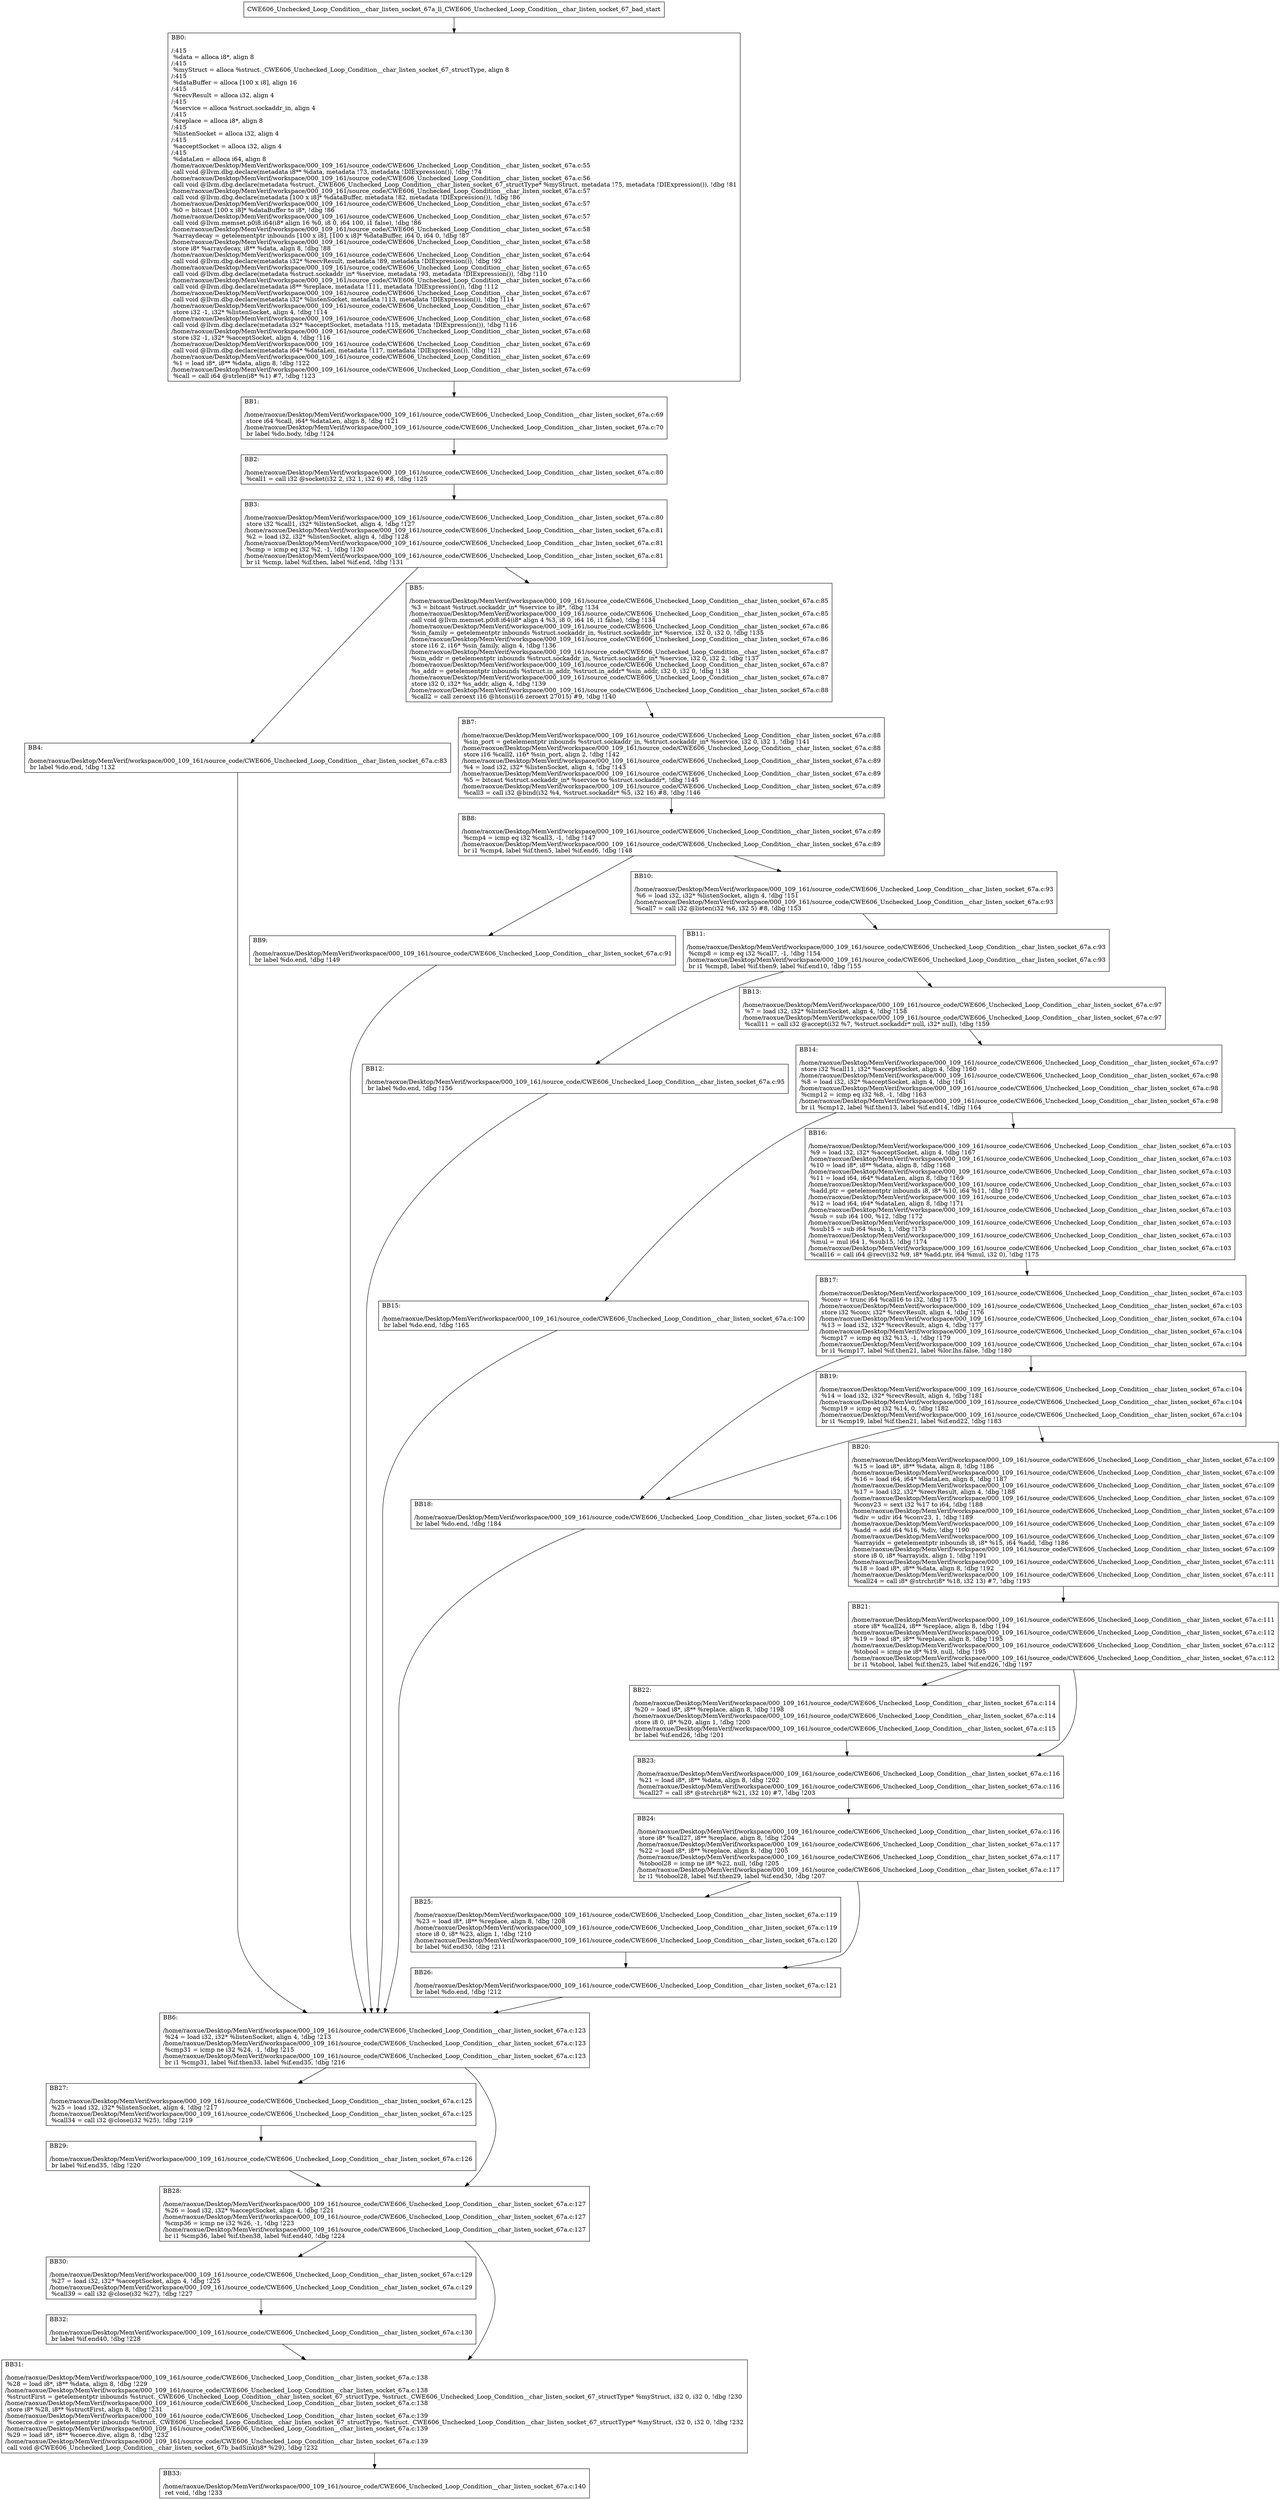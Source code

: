 digraph "CFG for'CWE606_Unchecked_Loop_Condition__char_listen_socket_67a_ll_CWE606_Unchecked_Loop_Condition__char_listen_socket_67_bad' function" {
	BBCWE606_Unchecked_Loop_Condition__char_listen_socket_67a_ll_CWE606_Unchecked_Loop_Condition__char_listen_socket_67_bad_start[shape=record,label="{CWE606_Unchecked_Loop_Condition__char_listen_socket_67a_ll_CWE606_Unchecked_Loop_Condition__char_listen_socket_67_bad_start}"];
	BBCWE606_Unchecked_Loop_Condition__char_listen_socket_67a_ll_CWE606_Unchecked_Loop_Condition__char_listen_socket_67_bad_start-> CWE606_Unchecked_Loop_Condition__char_listen_socket_67a_ll_CWE606_Unchecked_Loop_Condition__char_listen_socket_67_badBB0;
	CWE606_Unchecked_Loop_Condition__char_listen_socket_67a_ll_CWE606_Unchecked_Loop_Condition__char_listen_socket_67_badBB0 [shape=record, label="{BB0:\l\l/:415\l
  %data = alloca i8*, align 8\l
/:415\l
  %myStruct = alloca %struct._CWE606_Unchecked_Loop_Condition__char_listen_socket_67_structType, align 8\l
/:415\l
  %dataBuffer = alloca [100 x i8], align 16\l
/:415\l
  %recvResult = alloca i32, align 4\l
/:415\l
  %service = alloca %struct.sockaddr_in, align 4\l
/:415\l
  %replace = alloca i8*, align 8\l
/:415\l
  %listenSocket = alloca i32, align 4\l
/:415\l
  %acceptSocket = alloca i32, align 4\l
/:415\l
  %dataLen = alloca i64, align 8\l
/home/raoxue/Desktop/MemVerif/workspace/000_109_161/source_code/CWE606_Unchecked_Loop_Condition__char_listen_socket_67a.c:55\l
  call void @llvm.dbg.declare(metadata i8** %data, metadata !73, metadata !DIExpression()), !dbg !74\l
/home/raoxue/Desktop/MemVerif/workspace/000_109_161/source_code/CWE606_Unchecked_Loop_Condition__char_listen_socket_67a.c:56\l
  call void @llvm.dbg.declare(metadata %struct._CWE606_Unchecked_Loop_Condition__char_listen_socket_67_structType* %myStruct, metadata !75, metadata !DIExpression()), !dbg !81\l
/home/raoxue/Desktop/MemVerif/workspace/000_109_161/source_code/CWE606_Unchecked_Loop_Condition__char_listen_socket_67a.c:57\l
  call void @llvm.dbg.declare(metadata [100 x i8]* %dataBuffer, metadata !82, metadata !DIExpression()), !dbg !86\l
/home/raoxue/Desktop/MemVerif/workspace/000_109_161/source_code/CWE606_Unchecked_Loop_Condition__char_listen_socket_67a.c:57\l
  %0 = bitcast [100 x i8]* %dataBuffer to i8*, !dbg !86\l
/home/raoxue/Desktop/MemVerif/workspace/000_109_161/source_code/CWE606_Unchecked_Loop_Condition__char_listen_socket_67a.c:57\l
  call void @llvm.memset.p0i8.i64(i8* align 16 %0, i8 0, i64 100, i1 false), !dbg !86\l
/home/raoxue/Desktop/MemVerif/workspace/000_109_161/source_code/CWE606_Unchecked_Loop_Condition__char_listen_socket_67a.c:58\l
  %arraydecay = getelementptr inbounds [100 x i8], [100 x i8]* %dataBuffer, i64 0, i64 0, !dbg !87\l
/home/raoxue/Desktop/MemVerif/workspace/000_109_161/source_code/CWE606_Unchecked_Loop_Condition__char_listen_socket_67a.c:58\l
  store i8* %arraydecay, i8** %data, align 8, !dbg !88\l
/home/raoxue/Desktop/MemVerif/workspace/000_109_161/source_code/CWE606_Unchecked_Loop_Condition__char_listen_socket_67a.c:64\l
  call void @llvm.dbg.declare(metadata i32* %recvResult, metadata !89, metadata !DIExpression()), !dbg !92\l
/home/raoxue/Desktop/MemVerif/workspace/000_109_161/source_code/CWE606_Unchecked_Loop_Condition__char_listen_socket_67a.c:65\l
  call void @llvm.dbg.declare(metadata %struct.sockaddr_in* %service, metadata !93, metadata !DIExpression()), !dbg !110\l
/home/raoxue/Desktop/MemVerif/workspace/000_109_161/source_code/CWE606_Unchecked_Loop_Condition__char_listen_socket_67a.c:66\l
  call void @llvm.dbg.declare(metadata i8** %replace, metadata !111, metadata !DIExpression()), !dbg !112\l
/home/raoxue/Desktop/MemVerif/workspace/000_109_161/source_code/CWE606_Unchecked_Loop_Condition__char_listen_socket_67a.c:67\l
  call void @llvm.dbg.declare(metadata i32* %listenSocket, metadata !113, metadata !DIExpression()), !dbg !114\l
/home/raoxue/Desktop/MemVerif/workspace/000_109_161/source_code/CWE606_Unchecked_Loop_Condition__char_listen_socket_67a.c:67\l
  store i32 -1, i32* %listenSocket, align 4, !dbg !114\l
/home/raoxue/Desktop/MemVerif/workspace/000_109_161/source_code/CWE606_Unchecked_Loop_Condition__char_listen_socket_67a.c:68\l
  call void @llvm.dbg.declare(metadata i32* %acceptSocket, metadata !115, metadata !DIExpression()), !dbg !116\l
/home/raoxue/Desktop/MemVerif/workspace/000_109_161/source_code/CWE606_Unchecked_Loop_Condition__char_listen_socket_67a.c:68\l
  store i32 -1, i32* %acceptSocket, align 4, !dbg !116\l
/home/raoxue/Desktop/MemVerif/workspace/000_109_161/source_code/CWE606_Unchecked_Loop_Condition__char_listen_socket_67a.c:69\l
  call void @llvm.dbg.declare(metadata i64* %dataLen, metadata !117, metadata !DIExpression()), !dbg !121\l
/home/raoxue/Desktop/MemVerif/workspace/000_109_161/source_code/CWE606_Unchecked_Loop_Condition__char_listen_socket_67a.c:69\l
  %1 = load i8*, i8** %data, align 8, !dbg !122\l
/home/raoxue/Desktop/MemVerif/workspace/000_109_161/source_code/CWE606_Unchecked_Loop_Condition__char_listen_socket_67a.c:69\l
  %call = call i64 @strlen(i8* %1) #7, !dbg !123\l
}"];
	CWE606_Unchecked_Loop_Condition__char_listen_socket_67a_ll_CWE606_Unchecked_Loop_Condition__char_listen_socket_67_badBB0-> CWE606_Unchecked_Loop_Condition__char_listen_socket_67a_ll_CWE606_Unchecked_Loop_Condition__char_listen_socket_67_badBB1;
	CWE606_Unchecked_Loop_Condition__char_listen_socket_67a_ll_CWE606_Unchecked_Loop_Condition__char_listen_socket_67_badBB1 [shape=record, label="{BB1:\l\l/home/raoxue/Desktop/MemVerif/workspace/000_109_161/source_code/CWE606_Unchecked_Loop_Condition__char_listen_socket_67a.c:69\l
  store i64 %call, i64* %dataLen, align 8, !dbg !121\l
/home/raoxue/Desktop/MemVerif/workspace/000_109_161/source_code/CWE606_Unchecked_Loop_Condition__char_listen_socket_67a.c:70\l
  br label %do.body, !dbg !124\l
}"];
	CWE606_Unchecked_Loop_Condition__char_listen_socket_67a_ll_CWE606_Unchecked_Loop_Condition__char_listen_socket_67_badBB1-> CWE606_Unchecked_Loop_Condition__char_listen_socket_67a_ll_CWE606_Unchecked_Loop_Condition__char_listen_socket_67_badBB2;
	CWE606_Unchecked_Loop_Condition__char_listen_socket_67a_ll_CWE606_Unchecked_Loop_Condition__char_listen_socket_67_badBB2 [shape=record, label="{BB2:\l\l/home/raoxue/Desktop/MemVerif/workspace/000_109_161/source_code/CWE606_Unchecked_Loop_Condition__char_listen_socket_67a.c:80\l
  %call1 = call i32 @socket(i32 2, i32 1, i32 6) #8, !dbg !125\l
}"];
	CWE606_Unchecked_Loop_Condition__char_listen_socket_67a_ll_CWE606_Unchecked_Loop_Condition__char_listen_socket_67_badBB2-> CWE606_Unchecked_Loop_Condition__char_listen_socket_67a_ll_CWE606_Unchecked_Loop_Condition__char_listen_socket_67_badBB3;
	CWE606_Unchecked_Loop_Condition__char_listen_socket_67a_ll_CWE606_Unchecked_Loop_Condition__char_listen_socket_67_badBB3 [shape=record, label="{BB3:\l\l/home/raoxue/Desktop/MemVerif/workspace/000_109_161/source_code/CWE606_Unchecked_Loop_Condition__char_listen_socket_67a.c:80\l
  store i32 %call1, i32* %listenSocket, align 4, !dbg !127\l
/home/raoxue/Desktop/MemVerif/workspace/000_109_161/source_code/CWE606_Unchecked_Loop_Condition__char_listen_socket_67a.c:81\l
  %2 = load i32, i32* %listenSocket, align 4, !dbg !128\l
/home/raoxue/Desktop/MemVerif/workspace/000_109_161/source_code/CWE606_Unchecked_Loop_Condition__char_listen_socket_67a.c:81\l
  %cmp = icmp eq i32 %2, -1, !dbg !130\l
/home/raoxue/Desktop/MemVerif/workspace/000_109_161/source_code/CWE606_Unchecked_Loop_Condition__char_listen_socket_67a.c:81\l
  br i1 %cmp, label %if.then, label %if.end, !dbg !131\l
}"];
	CWE606_Unchecked_Loop_Condition__char_listen_socket_67a_ll_CWE606_Unchecked_Loop_Condition__char_listen_socket_67_badBB3-> CWE606_Unchecked_Loop_Condition__char_listen_socket_67a_ll_CWE606_Unchecked_Loop_Condition__char_listen_socket_67_badBB4;
	CWE606_Unchecked_Loop_Condition__char_listen_socket_67a_ll_CWE606_Unchecked_Loop_Condition__char_listen_socket_67_badBB3-> CWE606_Unchecked_Loop_Condition__char_listen_socket_67a_ll_CWE606_Unchecked_Loop_Condition__char_listen_socket_67_badBB5;
	CWE606_Unchecked_Loop_Condition__char_listen_socket_67a_ll_CWE606_Unchecked_Loop_Condition__char_listen_socket_67_badBB4 [shape=record, label="{BB4:\l\l/home/raoxue/Desktop/MemVerif/workspace/000_109_161/source_code/CWE606_Unchecked_Loop_Condition__char_listen_socket_67a.c:83\l
  br label %do.end, !dbg !132\l
}"];
	CWE606_Unchecked_Loop_Condition__char_listen_socket_67a_ll_CWE606_Unchecked_Loop_Condition__char_listen_socket_67_badBB4-> CWE606_Unchecked_Loop_Condition__char_listen_socket_67a_ll_CWE606_Unchecked_Loop_Condition__char_listen_socket_67_badBB6;
	CWE606_Unchecked_Loop_Condition__char_listen_socket_67a_ll_CWE606_Unchecked_Loop_Condition__char_listen_socket_67_badBB5 [shape=record, label="{BB5:\l\l/home/raoxue/Desktop/MemVerif/workspace/000_109_161/source_code/CWE606_Unchecked_Loop_Condition__char_listen_socket_67a.c:85\l
  %3 = bitcast %struct.sockaddr_in* %service to i8*, !dbg !134\l
/home/raoxue/Desktop/MemVerif/workspace/000_109_161/source_code/CWE606_Unchecked_Loop_Condition__char_listen_socket_67a.c:85\l
  call void @llvm.memset.p0i8.i64(i8* align 4 %3, i8 0, i64 16, i1 false), !dbg !134\l
/home/raoxue/Desktop/MemVerif/workspace/000_109_161/source_code/CWE606_Unchecked_Loop_Condition__char_listen_socket_67a.c:86\l
  %sin_family = getelementptr inbounds %struct.sockaddr_in, %struct.sockaddr_in* %service, i32 0, i32 0, !dbg !135\l
/home/raoxue/Desktop/MemVerif/workspace/000_109_161/source_code/CWE606_Unchecked_Loop_Condition__char_listen_socket_67a.c:86\l
  store i16 2, i16* %sin_family, align 4, !dbg !136\l
/home/raoxue/Desktop/MemVerif/workspace/000_109_161/source_code/CWE606_Unchecked_Loop_Condition__char_listen_socket_67a.c:87\l
  %sin_addr = getelementptr inbounds %struct.sockaddr_in, %struct.sockaddr_in* %service, i32 0, i32 2, !dbg !137\l
/home/raoxue/Desktop/MemVerif/workspace/000_109_161/source_code/CWE606_Unchecked_Loop_Condition__char_listen_socket_67a.c:87\l
  %s_addr = getelementptr inbounds %struct.in_addr, %struct.in_addr* %sin_addr, i32 0, i32 0, !dbg !138\l
/home/raoxue/Desktop/MemVerif/workspace/000_109_161/source_code/CWE606_Unchecked_Loop_Condition__char_listen_socket_67a.c:87\l
  store i32 0, i32* %s_addr, align 4, !dbg !139\l
/home/raoxue/Desktop/MemVerif/workspace/000_109_161/source_code/CWE606_Unchecked_Loop_Condition__char_listen_socket_67a.c:88\l
  %call2 = call zeroext i16 @htons(i16 zeroext 27015) #9, !dbg !140\l
}"];
	CWE606_Unchecked_Loop_Condition__char_listen_socket_67a_ll_CWE606_Unchecked_Loop_Condition__char_listen_socket_67_badBB5-> CWE606_Unchecked_Loop_Condition__char_listen_socket_67a_ll_CWE606_Unchecked_Loop_Condition__char_listen_socket_67_badBB7;
	CWE606_Unchecked_Loop_Condition__char_listen_socket_67a_ll_CWE606_Unchecked_Loop_Condition__char_listen_socket_67_badBB7 [shape=record, label="{BB7:\l\l/home/raoxue/Desktop/MemVerif/workspace/000_109_161/source_code/CWE606_Unchecked_Loop_Condition__char_listen_socket_67a.c:88\l
  %sin_port = getelementptr inbounds %struct.sockaddr_in, %struct.sockaddr_in* %service, i32 0, i32 1, !dbg !141\l
/home/raoxue/Desktop/MemVerif/workspace/000_109_161/source_code/CWE606_Unchecked_Loop_Condition__char_listen_socket_67a.c:88\l
  store i16 %call2, i16* %sin_port, align 2, !dbg !142\l
/home/raoxue/Desktop/MemVerif/workspace/000_109_161/source_code/CWE606_Unchecked_Loop_Condition__char_listen_socket_67a.c:89\l
  %4 = load i32, i32* %listenSocket, align 4, !dbg !143\l
/home/raoxue/Desktop/MemVerif/workspace/000_109_161/source_code/CWE606_Unchecked_Loop_Condition__char_listen_socket_67a.c:89\l
  %5 = bitcast %struct.sockaddr_in* %service to %struct.sockaddr*, !dbg !145\l
/home/raoxue/Desktop/MemVerif/workspace/000_109_161/source_code/CWE606_Unchecked_Loop_Condition__char_listen_socket_67a.c:89\l
  %call3 = call i32 @bind(i32 %4, %struct.sockaddr* %5, i32 16) #8, !dbg !146\l
}"];
	CWE606_Unchecked_Loop_Condition__char_listen_socket_67a_ll_CWE606_Unchecked_Loop_Condition__char_listen_socket_67_badBB7-> CWE606_Unchecked_Loop_Condition__char_listen_socket_67a_ll_CWE606_Unchecked_Loop_Condition__char_listen_socket_67_badBB8;
	CWE606_Unchecked_Loop_Condition__char_listen_socket_67a_ll_CWE606_Unchecked_Loop_Condition__char_listen_socket_67_badBB8 [shape=record, label="{BB8:\l\l/home/raoxue/Desktop/MemVerif/workspace/000_109_161/source_code/CWE606_Unchecked_Loop_Condition__char_listen_socket_67a.c:89\l
  %cmp4 = icmp eq i32 %call3, -1, !dbg !147\l
/home/raoxue/Desktop/MemVerif/workspace/000_109_161/source_code/CWE606_Unchecked_Loop_Condition__char_listen_socket_67a.c:89\l
  br i1 %cmp4, label %if.then5, label %if.end6, !dbg !148\l
}"];
	CWE606_Unchecked_Loop_Condition__char_listen_socket_67a_ll_CWE606_Unchecked_Loop_Condition__char_listen_socket_67_badBB8-> CWE606_Unchecked_Loop_Condition__char_listen_socket_67a_ll_CWE606_Unchecked_Loop_Condition__char_listen_socket_67_badBB9;
	CWE606_Unchecked_Loop_Condition__char_listen_socket_67a_ll_CWE606_Unchecked_Loop_Condition__char_listen_socket_67_badBB8-> CWE606_Unchecked_Loop_Condition__char_listen_socket_67a_ll_CWE606_Unchecked_Loop_Condition__char_listen_socket_67_badBB10;
	CWE606_Unchecked_Loop_Condition__char_listen_socket_67a_ll_CWE606_Unchecked_Loop_Condition__char_listen_socket_67_badBB9 [shape=record, label="{BB9:\l\l/home/raoxue/Desktop/MemVerif/workspace/000_109_161/source_code/CWE606_Unchecked_Loop_Condition__char_listen_socket_67a.c:91\l
  br label %do.end, !dbg !149\l
}"];
	CWE606_Unchecked_Loop_Condition__char_listen_socket_67a_ll_CWE606_Unchecked_Loop_Condition__char_listen_socket_67_badBB9-> CWE606_Unchecked_Loop_Condition__char_listen_socket_67a_ll_CWE606_Unchecked_Loop_Condition__char_listen_socket_67_badBB6;
	CWE606_Unchecked_Loop_Condition__char_listen_socket_67a_ll_CWE606_Unchecked_Loop_Condition__char_listen_socket_67_badBB10 [shape=record, label="{BB10:\l\l/home/raoxue/Desktop/MemVerif/workspace/000_109_161/source_code/CWE606_Unchecked_Loop_Condition__char_listen_socket_67a.c:93\l
  %6 = load i32, i32* %listenSocket, align 4, !dbg !151\l
/home/raoxue/Desktop/MemVerif/workspace/000_109_161/source_code/CWE606_Unchecked_Loop_Condition__char_listen_socket_67a.c:93\l
  %call7 = call i32 @listen(i32 %6, i32 5) #8, !dbg !153\l
}"];
	CWE606_Unchecked_Loop_Condition__char_listen_socket_67a_ll_CWE606_Unchecked_Loop_Condition__char_listen_socket_67_badBB10-> CWE606_Unchecked_Loop_Condition__char_listen_socket_67a_ll_CWE606_Unchecked_Loop_Condition__char_listen_socket_67_badBB11;
	CWE606_Unchecked_Loop_Condition__char_listen_socket_67a_ll_CWE606_Unchecked_Loop_Condition__char_listen_socket_67_badBB11 [shape=record, label="{BB11:\l\l/home/raoxue/Desktop/MemVerif/workspace/000_109_161/source_code/CWE606_Unchecked_Loop_Condition__char_listen_socket_67a.c:93\l
  %cmp8 = icmp eq i32 %call7, -1, !dbg !154\l
/home/raoxue/Desktop/MemVerif/workspace/000_109_161/source_code/CWE606_Unchecked_Loop_Condition__char_listen_socket_67a.c:93\l
  br i1 %cmp8, label %if.then9, label %if.end10, !dbg !155\l
}"];
	CWE606_Unchecked_Loop_Condition__char_listen_socket_67a_ll_CWE606_Unchecked_Loop_Condition__char_listen_socket_67_badBB11-> CWE606_Unchecked_Loop_Condition__char_listen_socket_67a_ll_CWE606_Unchecked_Loop_Condition__char_listen_socket_67_badBB12;
	CWE606_Unchecked_Loop_Condition__char_listen_socket_67a_ll_CWE606_Unchecked_Loop_Condition__char_listen_socket_67_badBB11-> CWE606_Unchecked_Loop_Condition__char_listen_socket_67a_ll_CWE606_Unchecked_Loop_Condition__char_listen_socket_67_badBB13;
	CWE606_Unchecked_Loop_Condition__char_listen_socket_67a_ll_CWE606_Unchecked_Loop_Condition__char_listen_socket_67_badBB12 [shape=record, label="{BB12:\l\l/home/raoxue/Desktop/MemVerif/workspace/000_109_161/source_code/CWE606_Unchecked_Loop_Condition__char_listen_socket_67a.c:95\l
  br label %do.end, !dbg !156\l
}"];
	CWE606_Unchecked_Loop_Condition__char_listen_socket_67a_ll_CWE606_Unchecked_Loop_Condition__char_listen_socket_67_badBB12-> CWE606_Unchecked_Loop_Condition__char_listen_socket_67a_ll_CWE606_Unchecked_Loop_Condition__char_listen_socket_67_badBB6;
	CWE606_Unchecked_Loop_Condition__char_listen_socket_67a_ll_CWE606_Unchecked_Loop_Condition__char_listen_socket_67_badBB13 [shape=record, label="{BB13:\l\l/home/raoxue/Desktop/MemVerif/workspace/000_109_161/source_code/CWE606_Unchecked_Loop_Condition__char_listen_socket_67a.c:97\l
  %7 = load i32, i32* %listenSocket, align 4, !dbg !158\l
/home/raoxue/Desktop/MemVerif/workspace/000_109_161/source_code/CWE606_Unchecked_Loop_Condition__char_listen_socket_67a.c:97\l
  %call11 = call i32 @accept(i32 %7, %struct.sockaddr* null, i32* null), !dbg !159\l
}"];
	CWE606_Unchecked_Loop_Condition__char_listen_socket_67a_ll_CWE606_Unchecked_Loop_Condition__char_listen_socket_67_badBB13-> CWE606_Unchecked_Loop_Condition__char_listen_socket_67a_ll_CWE606_Unchecked_Loop_Condition__char_listen_socket_67_badBB14;
	CWE606_Unchecked_Loop_Condition__char_listen_socket_67a_ll_CWE606_Unchecked_Loop_Condition__char_listen_socket_67_badBB14 [shape=record, label="{BB14:\l\l/home/raoxue/Desktop/MemVerif/workspace/000_109_161/source_code/CWE606_Unchecked_Loop_Condition__char_listen_socket_67a.c:97\l
  store i32 %call11, i32* %acceptSocket, align 4, !dbg !160\l
/home/raoxue/Desktop/MemVerif/workspace/000_109_161/source_code/CWE606_Unchecked_Loop_Condition__char_listen_socket_67a.c:98\l
  %8 = load i32, i32* %acceptSocket, align 4, !dbg !161\l
/home/raoxue/Desktop/MemVerif/workspace/000_109_161/source_code/CWE606_Unchecked_Loop_Condition__char_listen_socket_67a.c:98\l
  %cmp12 = icmp eq i32 %8, -1, !dbg !163\l
/home/raoxue/Desktop/MemVerif/workspace/000_109_161/source_code/CWE606_Unchecked_Loop_Condition__char_listen_socket_67a.c:98\l
  br i1 %cmp12, label %if.then13, label %if.end14, !dbg !164\l
}"];
	CWE606_Unchecked_Loop_Condition__char_listen_socket_67a_ll_CWE606_Unchecked_Loop_Condition__char_listen_socket_67_badBB14-> CWE606_Unchecked_Loop_Condition__char_listen_socket_67a_ll_CWE606_Unchecked_Loop_Condition__char_listen_socket_67_badBB15;
	CWE606_Unchecked_Loop_Condition__char_listen_socket_67a_ll_CWE606_Unchecked_Loop_Condition__char_listen_socket_67_badBB14-> CWE606_Unchecked_Loop_Condition__char_listen_socket_67a_ll_CWE606_Unchecked_Loop_Condition__char_listen_socket_67_badBB16;
	CWE606_Unchecked_Loop_Condition__char_listen_socket_67a_ll_CWE606_Unchecked_Loop_Condition__char_listen_socket_67_badBB15 [shape=record, label="{BB15:\l\l/home/raoxue/Desktop/MemVerif/workspace/000_109_161/source_code/CWE606_Unchecked_Loop_Condition__char_listen_socket_67a.c:100\l
  br label %do.end, !dbg !165\l
}"];
	CWE606_Unchecked_Loop_Condition__char_listen_socket_67a_ll_CWE606_Unchecked_Loop_Condition__char_listen_socket_67_badBB15-> CWE606_Unchecked_Loop_Condition__char_listen_socket_67a_ll_CWE606_Unchecked_Loop_Condition__char_listen_socket_67_badBB6;
	CWE606_Unchecked_Loop_Condition__char_listen_socket_67a_ll_CWE606_Unchecked_Loop_Condition__char_listen_socket_67_badBB16 [shape=record, label="{BB16:\l\l/home/raoxue/Desktop/MemVerif/workspace/000_109_161/source_code/CWE606_Unchecked_Loop_Condition__char_listen_socket_67a.c:103\l
  %9 = load i32, i32* %acceptSocket, align 4, !dbg !167\l
/home/raoxue/Desktop/MemVerif/workspace/000_109_161/source_code/CWE606_Unchecked_Loop_Condition__char_listen_socket_67a.c:103\l
  %10 = load i8*, i8** %data, align 8, !dbg !168\l
/home/raoxue/Desktop/MemVerif/workspace/000_109_161/source_code/CWE606_Unchecked_Loop_Condition__char_listen_socket_67a.c:103\l
  %11 = load i64, i64* %dataLen, align 8, !dbg !169\l
/home/raoxue/Desktop/MemVerif/workspace/000_109_161/source_code/CWE606_Unchecked_Loop_Condition__char_listen_socket_67a.c:103\l
  %add.ptr = getelementptr inbounds i8, i8* %10, i64 %11, !dbg !170\l
/home/raoxue/Desktop/MemVerif/workspace/000_109_161/source_code/CWE606_Unchecked_Loop_Condition__char_listen_socket_67a.c:103\l
  %12 = load i64, i64* %dataLen, align 8, !dbg !171\l
/home/raoxue/Desktop/MemVerif/workspace/000_109_161/source_code/CWE606_Unchecked_Loop_Condition__char_listen_socket_67a.c:103\l
  %sub = sub i64 100, %12, !dbg !172\l
/home/raoxue/Desktop/MemVerif/workspace/000_109_161/source_code/CWE606_Unchecked_Loop_Condition__char_listen_socket_67a.c:103\l
  %sub15 = sub i64 %sub, 1, !dbg !173\l
/home/raoxue/Desktop/MemVerif/workspace/000_109_161/source_code/CWE606_Unchecked_Loop_Condition__char_listen_socket_67a.c:103\l
  %mul = mul i64 1, %sub15, !dbg !174\l
/home/raoxue/Desktop/MemVerif/workspace/000_109_161/source_code/CWE606_Unchecked_Loop_Condition__char_listen_socket_67a.c:103\l
  %call16 = call i64 @recv(i32 %9, i8* %add.ptr, i64 %mul, i32 0), !dbg !175\l
}"];
	CWE606_Unchecked_Loop_Condition__char_listen_socket_67a_ll_CWE606_Unchecked_Loop_Condition__char_listen_socket_67_badBB16-> CWE606_Unchecked_Loop_Condition__char_listen_socket_67a_ll_CWE606_Unchecked_Loop_Condition__char_listen_socket_67_badBB17;
	CWE606_Unchecked_Loop_Condition__char_listen_socket_67a_ll_CWE606_Unchecked_Loop_Condition__char_listen_socket_67_badBB17 [shape=record, label="{BB17:\l\l/home/raoxue/Desktop/MemVerif/workspace/000_109_161/source_code/CWE606_Unchecked_Loop_Condition__char_listen_socket_67a.c:103\l
  %conv = trunc i64 %call16 to i32, !dbg !175\l
/home/raoxue/Desktop/MemVerif/workspace/000_109_161/source_code/CWE606_Unchecked_Loop_Condition__char_listen_socket_67a.c:103\l
  store i32 %conv, i32* %recvResult, align 4, !dbg !176\l
/home/raoxue/Desktop/MemVerif/workspace/000_109_161/source_code/CWE606_Unchecked_Loop_Condition__char_listen_socket_67a.c:104\l
  %13 = load i32, i32* %recvResult, align 4, !dbg !177\l
/home/raoxue/Desktop/MemVerif/workspace/000_109_161/source_code/CWE606_Unchecked_Loop_Condition__char_listen_socket_67a.c:104\l
  %cmp17 = icmp eq i32 %13, -1, !dbg !179\l
/home/raoxue/Desktop/MemVerif/workspace/000_109_161/source_code/CWE606_Unchecked_Loop_Condition__char_listen_socket_67a.c:104\l
  br i1 %cmp17, label %if.then21, label %lor.lhs.false, !dbg !180\l
}"];
	CWE606_Unchecked_Loop_Condition__char_listen_socket_67a_ll_CWE606_Unchecked_Loop_Condition__char_listen_socket_67_badBB17-> CWE606_Unchecked_Loop_Condition__char_listen_socket_67a_ll_CWE606_Unchecked_Loop_Condition__char_listen_socket_67_badBB18;
	CWE606_Unchecked_Loop_Condition__char_listen_socket_67a_ll_CWE606_Unchecked_Loop_Condition__char_listen_socket_67_badBB17-> CWE606_Unchecked_Loop_Condition__char_listen_socket_67a_ll_CWE606_Unchecked_Loop_Condition__char_listen_socket_67_badBB19;
	CWE606_Unchecked_Loop_Condition__char_listen_socket_67a_ll_CWE606_Unchecked_Loop_Condition__char_listen_socket_67_badBB19 [shape=record, label="{BB19:\l\l/home/raoxue/Desktop/MemVerif/workspace/000_109_161/source_code/CWE606_Unchecked_Loop_Condition__char_listen_socket_67a.c:104\l
  %14 = load i32, i32* %recvResult, align 4, !dbg !181\l
/home/raoxue/Desktop/MemVerif/workspace/000_109_161/source_code/CWE606_Unchecked_Loop_Condition__char_listen_socket_67a.c:104\l
  %cmp19 = icmp eq i32 %14, 0, !dbg !182\l
/home/raoxue/Desktop/MemVerif/workspace/000_109_161/source_code/CWE606_Unchecked_Loop_Condition__char_listen_socket_67a.c:104\l
  br i1 %cmp19, label %if.then21, label %if.end22, !dbg !183\l
}"];
	CWE606_Unchecked_Loop_Condition__char_listen_socket_67a_ll_CWE606_Unchecked_Loop_Condition__char_listen_socket_67_badBB19-> CWE606_Unchecked_Loop_Condition__char_listen_socket_67a_ll_CWE606_Unchecked_Loop_Condition__char_listen_socket_67_badBB18;
	CWE606_Unchecked_Loop_Condition__char_listen_socket_67a_ll_CWE606_Unchecked_Loop_Condition__char_listen_socket_67_badBB19-> CWE606_Unchecked_Loop_Condition__char_listen_socket_67a_ll_CWE606_Unchecked_Loop_Condition__char_listen_socket_67_badBB20;
	CWE606_Unchecked_Loop_Condition__char_listen_socket_67a_ll_CWE606_Unchecked_Loop_Condition__char_listen_socket_67_badBB18 [shape=record, label="{BB18:\l\l/home/raoxue/Desktop/MemVerif/workspace/000_109_161/source_code/CWE606_Unchecked_Loop_Condition__char_listen_socket_67a.c:106\l
  br label %do.end, !dbg !184\l
}"];
	CWE606_Unchecked_Loop_Condition__char_listen_socket_67a_ll_CWE606_Unchecked_Loop_Condition__char_listen_socket_67_badBB18-> CWE606_Unchecked_Loop_Condition__char_listen_socket_67a_ll_CWE606_Unchecked_Loop_Condition__char_listen_socket_67_badBB6;
	CWE606_Unchecked_Loop_Condition__char_listen_socket_67a_ll_CWE606_Unchecked_Loop_Condition__char_listen_socket_67_badBB20 [shape=record, label="{BB20:\l\l/home/raoxue/Desktop/MemVerif/workspace/000_109_161/source_code/CWE606_Unchecked_Loop_Condition__char_listen_socket_67a.c:109\l
  %15 = load i8*, i8** %data, align 8, !dbg !186\l
/home/raoxue/Desktop/MemVerif/workspace/000_109_161/source_code/CWE606_Unchecked_Loop_Condition__char_listen_socket_67a.c:109\l
  %16 = load i64, i64* %dataLen, align 8, !dbg !187\l
/home/raoxue/Desktop/MemVerif/workspace/000_109_161/source_code/CWE606_Unchecked_Loop_Condition__char_listen_socket_67a.c:109\l
  %17 = load i32, i32* %recvResult, align 4, !dbg !188\l
/home/raoxue/Desktop/MemVerif/workspace/000_109_161/source_code/CWE606_Unchecked_Loop_Condition__char_listen_socket_67a.c:109\l
  %conv23 = sext i32 %17 to i64, !dbg !188\l
/home/raoxue/Desktop/MemVerif/workspace/000_109_161/source_code/CWE606_Unchecked_Loop_Condition__char_listen_socket_67a.c:109\l
  %div = udiv i64 %conv23, 1, !dbg !189\l
/home/raoxue/Desktop/MemVerif/workspace/000_109_161/source_code/CWE606_Unchecked_Loop_Condition__char_listen_socket_67a.c:109\l
  %add = add i64 %16, %div, !dbg !190\l
/home/raoxue/Desktop/MemVerif/workspace/000_109_161/source_code/CWE606_Unchecked_Loop_Condition__char_listen_socket_67a.c:109\l
  %arrayidx = getelementptr inbounds i8, i8* %15, i64 %add, !dbg !186\l
/home/raoxue/Desktop/MemVerif/workspace/000_109_161/source_code/CWE606_Unchecked_Loop_Condition__char_listen_socket_67a.c:109\l
  store i8 0, i8* %arrayidx, align 1, !dbg !191\l
/home/raoxue/Desktop/MemVerif/workspace/000_109_161/source_code/CWE606_Unchecked_Loop_Condition__char_listen_socket_67a.c:111\l
  %18 = load i8*, i8** %data, align 8, !dbg !192\l
/home/raoxue/Desktop/MemVerif/workspace/000_109_161/source_code/CWE606_Unchecked_Loop_Condition__char_listen_socket_67a.c:111\l
  %call24 = call i8* @strchr(i8* %18, i32 13) #7, !dbg !193\l
}"];
	CWE606_Unchecked_Loop_Condition__char_listen_socket_67a_ll_CWE606_Unchecked_Loop_Condition__char_listen_socket_67_badBB20-> CWE606_Unchecked_Loop_Condition__char_listen_socket_67a_ll_CWE606_Unchecked_Loop_Condition__char_listen_socket_67_badBB21;
	CWE606_Unchecked_Loop_Condition__char_listen_socket_67a_ll_CWE606_Unchecked_Loop_Condition__char_listen_socket_67_badBB21 [shape=record, label="{BB21:\l\l/home/raoxue/Desktop/MemVerif/workspace/000_109_161/source_code/CWE606_Unchecked_Loop_Condition__char_listen_socket_67a.c:111\l
  store i8* %call24, i8** %replace, align 8, !dbg !194\l
/home/raoxue/Desktop/MemVerif/workspace/000_109_161/source_code/CWE606_Unchecked_Loop_Condition__char_listen_socket_67a.c:112\l
  %19 = load i8*, i8** %replace, align 8, !dbg !195\l
/home/raoxue/Desktop/MemVerif/workspace/000_109_161/source_code/CWE606_Unchecked_Loop_Condition__char_listen_socket_67a.c:112\l
  %tobool = icmp ne i8* %19, null, !dbg !195\l
/home/raoxue/Desktop/MemVerif/workspace/000_109_161/source_code/CWE606_Unchecked_Loop_Condition__char_listen_socket_67a.c:112\l
  br i1 %tobool, label %if.then25, label %if.end26, !dbg !197\l
}"];
	CWE606_Unchecked_Loop_Condition__char_listen_socket_67a_ll_CWE606_Unchecked_Loop_Condition__char_listen_socket_67_badBB21-> CWE606_Unchecked_Loop_Condition__char_listen_socket_67a_ll_CWE606_Unchecked_Loop_Condition__char_listen_socket_67_badBB22;
	CWE606_Unchecked_Loop_Condition__char_listen_socket_67a_ll_CWE606_Unchecked_Loop_Condition__char_listen_socket_67_badBB21-> CWE606_Unchecked_Loop_Condition__char_listen_socket_67a_ll_CWE606_Unchecked_Loop_Condition__char_listen_socket_67_badBB23;
	CWE606_Unchecked_Loop_Condition__char_listen_socket_67a_ll_CWE606_Unchecked_Loop_Condition__char_listen_socket_67_badBB22 [shape=record, label="{BB22:\l\l/home/raoxue/Desktop/MemVerif/workspace/000_109_161/source_code/CWE606_Unchecked_Loop_Condition__char_listen_socket_67a.c:114\l
  %20 = load i8*, i8** %replace, align 8, !dbg !198\l
/home/raoxue/Desktop/MemVerif/workspace/000_109_161/source_code/CWE606_Unchecked_Loop_Condition__char_listen_socket_67a.c:114\l
  store i8 0, i8* %20, align 1, !dbg !200\l
/home/raoxue/Desktop/MemVerif/workspace/000_109_161/source_code/CWE606_Unchecked_Loop_Condition__char_listen_socket_67a.c:115\l
  br label %if.end26, !dbg !201\l
}"];
	CWE606_Unchecked_Loop_Condition__char_listen_socket_67a_ll_CWE606_Unchecked_Loop_Condition__char_listen_socket_67_badBB22-> CWE606_Unchecked_Loop_Condition__char_listen_socket_67a_ll_CWE606_Unchecked_Loop_Condition__char_listen_socket_67_badBB23;
	CWE606_Unchecked_Loop_Condition__char_listen_socket_67a_ll_CWE606_Unchecked_Loop_Condition__char_listen_socket_67_badBB23 [shape=record, label="{BB23:\l\l/home/raoxue/Desktop/MemVerif/workspace/000_109_161/source_code/CWE606_Unchecked_Loop_Condition__char_listen_socket_67a.c:116\l
  %21 = load i8*, i8** %data, align 8, !dbg !202\l
/home/raoxue/Desktop/MemVerif/workspace/000_109_161/source_code/CWE606_Unchecked_Loop_Condition__char_listen_socket_67a.c:116\l
  %call27 = call i8* @strchr(i8* %21, i32 10) #7, !dbg !203\l
}"];
	CWE606_Unchecked_Loop_Condition__char_listen_socket_67a_ll_CWE606_Unchecked_Loop_Condition__char_listen_socket_67_badBB23-> CWE606_Unchecked_Loop_Condition__char_listen_socket_67a_ll_CWE606_Unchecked_Loop_Condition__char_listen_socket_67_badBB24;
	CWE606_Unchecked_Loop_Condition__char_listen_socket_67a_ll_CWE606_Unchecked_Loop_Condition__char_listen_socket_67_badBB24 [shape=record, label="{BB24:\l\l/home/raoxue/Desktop/MemVerif/workspace/000_109_161/source_code/CWE606_Unchecked_Loop_Condition__char_listen_socket_67a.c:116\l
  store i8* %call27, i8** %replace, align 8, !dbg !204\l
/home/raoxue/Desktop/MemVerif/workspace/000_109_161/source_code/CWE606_Unchecked_Loop_Condition__char_listen_socket_67a.c:117\l
  %22 = load i8*, i8** %replace, align 8, !dbg !205\l
/home/raoxue/Desktop/MemVerif/workspace/000_109_161/source_code/CWE606_Unchecked_Loop_Condition__char_listen_socket_67a.c:117\l
  %tobool28 = icmp ne i8* %22, null, !dbg !205\l
/home/raoxue/Desktop/MemVerif/workspace/000_109_161/source_code/CWE606_Unchecked_Loop_Condition__char_listen_socket_67a.c:117\l
  br i1 %tobool28, label %if.then29, label %if.end30, !dbg !207\l
}"];
	CWE606_Unchecked_Loop_Condition__char_listen_socket_67a_ll_CWE606_Unchecked_Loop_Condition__char_listen_socket_67_badBB24-> CWE606_Unchecked_Loop_Condition__char_listen_socket_67a_ll_CWE606_Unchecked_Loop_Condition__char_listen_socket_67_badBB25;
	CWE606_Unchecked_Loop_Condition__char_listen_socket_67a_ll_CWE606_Unchecked_Loop_Condition__char_listen_socket_67_badBB24-> CWE606_Unchecked_Loop_Condition__char_listen_socket_67a_ll_CWE606_Unchecked_Loop_Condition__char_listen_socket_67_badBB26;
	CWE606_Unchecked_Loop_Condition__char_listen_socket_67a_ll_CWE606_Unchecked_Loop_Condition__char_listen_socket_67_badBB25 [shape=record, label="{BB25:\l\l/home/raoxue/Desktop/MemVerif/workspace/000_109_161/source_code/CWE606_Unchecked_Loop_Condition__char_listen_socket_67a.c:119\l
  %23 = load i8*, i8** %replace, align 8, !dbg !208\l
/home/raoxue/Desktop/MemVerif/workspace/000_109_161/source_code/CWE606_Unchecked_Loop_Condition__char_listen_socket_67a.c:119\l
  store i8 0, i8* %23, align 1, !dbg !210\l
/home/raoxue/Desktop/MemVerif/workspace/000_109_161/source_code/CWE606_Unchecked_Loop_Condition__char_listen_socket_67a.c:120\l
  br label %if.end30, !dbg !211\l
}"];
	CWE606_Unchecked_Loop_Condition__char_listen_socket_67a_ll_CWE606_Unchecked_Loop_Condition__char_listen_socket_67_badBB25-> CWE606_Unchecked_Loop_Condition__char_listen_socket_67a_ll_CWE606_Unchecked_Loop_Condition__char_listen_socket_67_badBB26;
	CWE606_Unchecked_Loop_Condition__char_listen_socket_67a_ll_CWE606_Unchecked_Loop_Condition__char_listen_socket_67_badBB26 [shape=record, label="{BB26:\l\l/home/raoxue/Desktop/MemVerif/workspace/000_109_161/source_code/CWE606_Unchecked_Loop_Condition__char_listen_socket_67a.c:121\l
  br label %do.end, !dbg !212\l
}"];
	CWE606_Unchecked_Loop_Condition__char_listen_socket_67a_ll_CWE606_Unchecked_Loop_Condition__char_listen_socket_67_badBB26-> CWE606_Unchecked_Loop_Condition__char_listen_socket_67a_ll_CWE606_Unchecked_Loop_Condition__char_listen_socket_67_badBB6;
	CWE606_Unchecked_Loop_Condition__char_listen_socket_67a_ll_CWE606_Unchecked_Loop_Condition__char_listen_socket_67_badBB6 [shape=record, label="{BB6:\l\l/home/raoxue/Desktop/MemVerif/workspace/000_109_161/source_code/CWE606_Unchecked_Loop_Condition__char_listen_socket_67a.c:123\l
  %24 = load i32, i32* %listenSocket, align 4, !dbg !213\l
/home/raoxue/Desktop/MemVerif/workspace/000_109_161/source_code/CWE606_Unchecked_Loop_Condition__char_listen_socket_67a.c:123\l
  %cmp31 = icmp ne i32 %24, -1, !dbg !215\l
/home/raoxue/Desktop/MemVerif/workspace/000_109_161/source_code/CWE606_Unchecked_Loop_Condition__char_listen_socket_67a.c:123\l
  br i1 %cmp31, label %if.then33, label %if.end35, !dbg !216\l
}"];
	CWE606_Unchecked_Loop_Condition__char_listen_socket_67a_ll_CWE606_Unchecked_Loop_Condition__char_listen_socket_67_badBB6-> CWE606_Unchecked_Loop_Condition__char_listen_socket_67a_ll_CWE606_Unchecked_Loop_Condition__char_listen_socket_67_badBB27;
	CWE606_Unchecked_Loop_Condition__char_listen_socket_67a_ll_CWE606_Unchecked_Loop_Condition__char_listen_socket_67_badBB6-> CWE606_Unchecked_Loop_Condition__char_listen_socket_67a_ll_CWE606_Unchecked_Loop_Condition__char_listen_socket_67_badBB28;
	CWE606_Unchecked_Loop_Condition__char_listen_socket_67a_ll_CWE606_Unchecked_Loop_Condition__char_listen_socket_67_badBB27 [shape=record, label="{BB27:\l\l/home/raoxue/Desktop/MemVerif/workspace/000_109_161/source_code/CWE606_Unchecked_Loop_Condition__char_listen_socket_67a.c:125\l
  %25 = load i32, i32* %listenSocket, align 4, !dbg !217\l
/home/raoxue/Desktop/MemVerif/workspace/000_109_161/source_code/CWE606_Unchecked_Loop_Condition__char_listen_socket_67a.c:125\l
  %call34 = call i32 @close(i32 %25), !dbg !219\l
}"];
	CWE606_Unchecked_Loop_Condition__char_listen_socket_67a_ll_CWE606_Unchecked_Loop_Condition__char_listen_socket_67_badBB27-> CWE606_Unchecked_Loop_Condition__char_listen_socket_67a_ll_CWE606_Unchecked_Loop_Condition__char_listen_socket_67_badBB29;
	CWE606_Unchecked_Loop_Condition__char_listen_socket_67a_ll_CWE606_Unchecked_Loop_Condition__char_listen_socket_67_badBB29 [shape=record, label="{BB29:\l\l/home/raoxue/Desktop/MemVerif/workspace/000_109_161/source_code/CWE606_Unchecked_Loop_Condition__char_listen_socket_67a.c:126\l
  br label %if.end35, !dbg !220\l
}"];
	CWE606_Unchecked_Loop_Condition__char_listen_socket_67a_ll_CWE606_Unchecked_Loop_Condition__char_listen_socket_67_badBB29-> CWE606_Unchecked_Loop_Condition__char_listen_socket_67a_ll_CWE606_Unchecked_Loop_Condition__char_listen_socket_67_badBB28;
	CWE606_Unchecked_Loop_Condition__char_listen_socket_67a_ll_CWE606_Unchecked_Loop_Condition__char_listen_socket_67_badBB28 [shape=record, label="{BB28:\l\l/home/raoxue/Desktop/MemVerif/workspace/000_109_161/source_code/CWE606_Unchecked_Loop_Condition__char_listen_socket_67a.c:127\l
  %26 = load i32, i32* %acceptSocket, align 4, !dbg !221\l
/home/raoxue/Desktop/MemVerif/workspace/000_109_161/source_code/CWE606_Unchecked_Loop_Condition__char_listen_socket_67a.c:127\l
  %cmp36 = icmp ne i32 %26, -1, !dbg !223\l
/home/raoxue/Desktop/MemVerif/workspace/000_109_161/source_code/CWE606_Unchecked_Loop_Condition__char_listen_socket_67a.c:127\l
  br i1 %cmp36, label %if.then38, label %if.end40, !dbg !224\l
}"];
	CWE606_Unchecked_Loop_Condition__char_listen_socket_67a_ll_CWE606_Unchecked_Loop_Condition__char_listen_socket_67_badBB28-> CWE606_Unchecked_Loop_Condition__char_listen_socket_67a_ll_CWE606_Unchecked_Loop_Condition__char_listen_socket_67_badBB30;
	CWE606_Unchecked_Loop_Condition__char_listen_socket_67a_ll_CWE606_Unchecked_Loop_Condition__char_listen_socket_67_badBB28-> CWE606_Unchecked_Loop_Condition__char_listen_socket_67a_ll_CWE606_Unchecked_Loop_Condition__char_listen_socket_67_badBB31;
	CWE606_Unchecked_Loop_Condition__char_listen_socket_67a_ll_CWE606_Unchecked_Loop_Condition__char_listen_socket_67_badBB30 [shape=record, label="{BB30:\l\l/home/raoxue/Desktop/MemVerif/workspace/000_109_161/source_code/CWE606_Unchecked_Loop_Condition__char_listen_socket_67a.c:129\l
  %27 = load i32, i32* %acceptSocket, align 4, !dbg !225\l
/home/raoxue/Desktop/MemVerif/workspace/000_109_161/source_code/CWE606_Unchecked_Loop_Condition__char_listen_socket_67a.c:129\l
  %call39 = call i32 @close(i32 %27), !dbg !227\l
}"];
	CWE606_Unchecked_Loop_Condition__char_listen_socket_67a_ll_CWE606_Unchecked_Loop_Condition__char_listen_socket_67_badBB30-> CWE606_Unchecked_Loop_Condition__char_listen_socket_67a_ll_CWE606_Unchecked_Loop_Condition__char_listen_socket_67_badBB32;
	CWE606_Unchecked_Loop_Condition__char_listen_socket_67a_ll_CWE606_Unchecked_Loop_Condition__char_listen_socket_67_badBB32 [shape=record, label="{BB32:\l\l/home/raoxue/Desktop/MemVerif/workspace/000_109_161/source_code/CWE606_Unchecked_Loop_Condition__char_listen_socket_67a.c:130\l
  br label %if.end40, !dbg !228\l
}"];
	CWE606_Unchecked_Loop_Condition__char_listen_socket_67a_ll_CWE606_Unchecked_Loop_Condition__char_listen_socket_67_badBB32-> CWE606_Unchecked_Loop_Condition__char_listen_socket_67a_ll_CWE606_Unchecked_Loop_Condition__char_listen_socket_67_badBB31;
	CWE606_Unchecked_Loop_Condition__char_listen_socket_67a_ll_CWE606_Unchecked_Loop_Condition__char_listen_socket_67_badBB31 [shape=record, label="{BB31:\l\l/home/raoxue/Desktop/MemVerif/workspace/000_109_161/source_code/CWE606_Unchecked_Loop_Condition__char_listen_socket_67a.c:138\l
  %28 = load i8*, i8** %data, align 8, !dbg !229\l
/home/raoxue/Desktop/MemVerif/workspace/000_109_161/source_code/CWE606_Unchecked_Loop_Condition__char_listen_socket_67a.c:138\l
  %structFirst = getelementptr inbounds %struct._CWE606_Unchecked_Loop_Condition__char_listen_socket_67_structType, %struct._CWE606_Unchecked_Loop_Condition__char_listen_socket_67_structType* %myStruct, i32 0, i32 0, !dbg !230\l
/home/raoxue/Desktop/MemVerif/workspace/000_109_161/source_code/CWE606_Unchecked_Loop_Condition__char_listen_socket_67a.c:138\l
  store i8* %28, i8** %structFirst, align 8, !dbg !231\l
/home/raoxue/Desktop/MemVerif/workspace/000_109_161/source_code/CWE606_Unchecked_Loop_Condition__char_listen_socket_67a.c:139\l
  %coerce.dive = getelementptr inbounds %struct._CWE606_Unchecked_Loop_Condition__char_listen_socket_67_structType, %struct._CWE606_Unchecked_Loop_Condition__char_listen_socket_67_structType* %myStruct, i32 0, i32 0, !dbg !232\l
/home/raoxue/Desktop/MemVerif/workspace/000_109_161/source_code/CWE606_Unchecked_Loop_Condition__char_listen_socket_67a.c:139\l
  %29 = load i8*, i8** %coerce.dive, align 8, !dbg !232\l
/home/raoxue/Desktop/MemVerif/workspace/000_109_161/source_code/CWE606_Unchecked_Loop_Condition__char_listen_socket_67a.c:139\l
  call void @CWE606_Unchecked_Loop_Condition__char_listen_socket_67b_badSink(i8* %29), !dbg !232\l
}"];
	CWE606_Unchecked_Loop_Condition__char_listen_socket_67a_ll_CWE606_Unchecked_Loop_Condition__char_listen_socket_67_badBB31-> CWE606_Unchecked_Loop_Condition__char_listen_socket_67a_ll_CWE606_Unchecked_Loop_Condition__char_listen_socket_67_badBB33;
	CWE606_Unchecked_Loop_Condition__char_listen_socket_67a_ll_CWE606_Unchecked_Loop_Condition__char_listen_socket_67_badBB33 [shape=record, label="{BB33:\l\l/home/raoxue/Desktop/MemVerif/workspace/000_109_161/source_code/CWE606_Unchecked_Loop_Condition__char_listen_socket_67a.c:140\l
  ret void, !dbg !233\l
}"];
}
